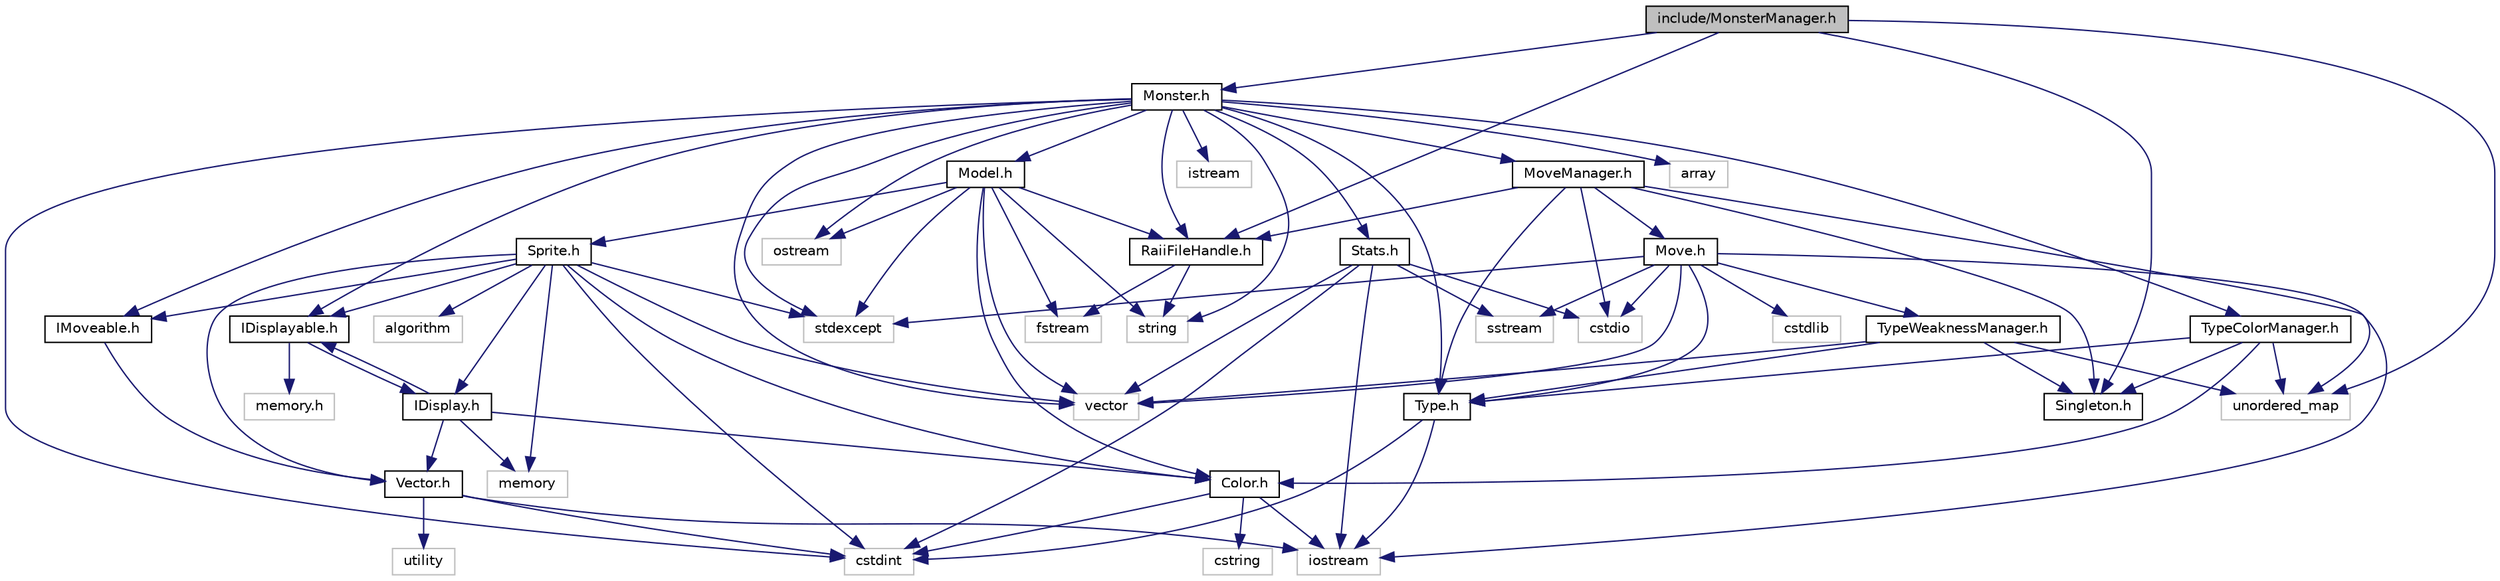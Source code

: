 digraph "include/MonsterManager.h"
{
  edge [fontname="Helvetica",fontsize="10",labelfontname="Helvetica",labelfontsize="10"];
  node [fontname="Helvetica",fontsize="10",shape=record];
  Node0 [label="include/MonsterManager.h",height=0.2,width=0.4,color="black", fillcolor="grey75", style="filled", fontcolor="black"];
  Node0 -> Node1 [color="midnightblue",fontsize="10",style="solid"];
  Node1 [label="unordered_map",height=0.2,width=0.4,color="grey75", fillcolor="white", style="filled"];
  Node0 -> Node2 [color="midnightblue",fontsize="10",style="solid"];
  Node2 [label="Monster.h",height=0.2,width=0.4,color="black", fillcolor="white", style="filled",URL="$Monster_8h.html"];
  Node2 -> Node3 [color="midnightblue",fontsize="10",style="solid"];
  Node3 [label="array",height=0.2,width=0.4,color="grey75", fillcolor="white", style="filled"];
  Node2 -> Node4 [color="midnightblue",fontsize="10",style="solid"];
  Node4 [label="cstdint",height=0.2,width=0.4,color="grey75", fillcolor="white", style="filled"];
  Node2 -> Node5 [color="midnightblue",fontsize="10",style="solid"];
  Node5 [label="istream",height=0.2,width=0.4,color="grey75", fillcolor="white", style="filled"];
  Node2 -> Node6 [color="midnightblue",fontsize="10",style="solid"];
  Node6 [label="string",height=0.2,width=0.4,color="grey75", fillcolor="white", style="filled"];
  Node2 -> Node7 [color="midnightblue",fontsize="10",style="solid"];
  Node7 [label="stdexcept",height=0.2,width=0.4,color="grey75", fillcolor="white", style="filled"];
  Node2 -> Node8 [color="midnightblue",fontsize="10",style="solid"];
  Node8 [label="ostream",height=0.2,width=0.4,color="grey75", fillcolor="white", style="filled"];
  Node2 -> Node9 [color="midnightblue",fontsize="10",style="solid"];
  Node9 [label="vector",height=0.2,width=0.4,color="grey75", fillcolor="white", style="filled"];
  Node2 -> Node10 [color="midnightblue",fontsize="10",style="solid"];
  Node10 [label="IDisplayable.h",height=0.2,width=0.4,color="black", fillcolor="white", style="filled",URL="$IDisplayable_8h.html"];
  Node10 -> Node11 [color="midnightblue",fontsize="10",style="solid"];
  Node11 [label="memory.h",height=0.2,width=0.4,color="grey75", fillcolor="white", style="filled"];
  Node10 -> Node12 [color="midnightblue",fontsize="10",style="solid"];
  Node12 [label="IDisplay.h",height=0.2,width=0.4,color="black", fillcolor="white", style="filled",URL="$IDisplay_8h.html"];
  Node12 -> Node13 [color="midnightblue",fontsize="10",style="solid"];
  Node13 [label="memory",height=0.2,width=0.4,color="grey75", fillcolor="white", style="filled"];
  Node12 -> Node10 [color="midnightblue",fontsize="10",style="solid"];
  Node12 -> Node14 [color="midnightblue",fontsize="10",style="solid"];
  Node14 [label="Color.h",height=0.2,width=0.4,color="black", fillcolor="white", style="filled",URL="$Color_8h_source.html"];
  Node14 -> Node15 [color="midnightblue",fontsize="10",style="solid"];
  Node15 [label="iostream",height=0.2,width=0.4,color="grey75", fillcolor="white", style="filled"];
  Node14 -> Node4 [color="midnightblue",fontsize="10",style="solid"];
  Node14 -> Node16 [color="midnightblue",fontsize="10",style="solid"];
  Node16 [label="cstring",height=0.2,width=0.4,color="grey75", fillcolor="white", style="filled"];
  Node12 -> Node17 [color="midnightblue",fontsize="10",style="solid"];
  Node17 [label="Vector.h",height=0.2,width=0.4,color="black", fillcolor="white", style="filled",URL="$Vector_8h.html"];
  Node17 -> Node15 [color="midnightblue",fontsize="10",style="solid"];
  Node17 -> Node4 [color="midnightblue",fontsize="10",style="solid"];
  Node17 -> Node18 [color="midnightblue",fontsize="10",style="solid"];
  Node18 [label="utility",height=0.2,width=0.4,color="grey75", fillcolor="white", style="filled"];
  Node2 -> Node19 [color="midnightblue",fontsize="10",style="solid"];
  Node19 [label="IMoveable.h",height=0.2,width=0.4,color="black", fillcolor="white", style="filled",URL="$IMoveable_8h.html"];
  Node19 -> Node17 [color="midnightblue",fontsize="10",style="solid"];
  Node2 -> Node20 [color="midnightblue",fontsize="10",style="solid"];
  Node20 [label="RaiiFileHandle.h",height=0.2,width=0.4,color="black", fillcolor="white", style="filled",URL="$RaiiFileHandle_8h.html"];
  Node20 -> Node6 [color="midnightblue",fontsize="10",style="solid"];
  Node20 -> Node21 [color="midnightblue",fontsize="10",style="solid"];
  Node21 [label="fstream",height=0.2,width=0.4,color="grey75", fillcolor="white", style="filled"];
  Node2 -> Node22 [color="midnightblue",fontsize="10",style="solid"];
  Node22 [label="MoveManager.h",height=0.2,width=0.4,color="black", fillcolor="white", style="filled",URL="$MoveManager_8h.html"];
  Node22 -> Node1 [color="midnightblue",fontsize="10",style="solid"];
  Node22 -> Node23 [color="midnightblue",fontsize="10",style="solid"];
  Node23 [label="cstdio",height=0.2,width=0.4,color="grey75", fillcolor="white", style="filled"];
  Node22 -> Node24 [color="midnightblue",fontsize="10",style="solid"];
  Node24 [label="Move.h",height=0.2,width=0.4,color="black", fillcolor="white", style="filled",URL="$Move_8h.html"];
  Node24 -> Node15 [color="midnightblue",fontsize="10",style="solid"];
  Node24 -> Node25 [color="midnightblue",fontsize="10",style="solid"];
  Node25 [label="cstdlib",height=0.2,width=0.4,color="grey75", fillcolor="white", style="filled"];
  Node24 -> Node23 [color="midnightblue",fontsize="10",style="solid"];
  Node24 -> Node26 [color="midnightblue",fontsize="10",style="solid"];
  Node26 [label="sstream",height=0.2,width=0.4,color="grey75", fillcolor="white", style="filled"];
  Node24 -> Node9 [color="midnightblue",fontsize="10",style="solid"];
  Node24 -> Node7 [color="midnightblue",fontsize="10",style="solid"];
  Node24 -> Node27 [color="midnightblue",fontsize="10",style="solid"];
  Node27 [label="Type.h",height=0.2,width=0.4,color="black", fillcolor="white", style="filled",URL="$Type_8h_source.html"];
  Node27 -> Node4 [color="midnightblue",fontsize="10",style="solid"];
  Node27 -> Node15 [color="midnightblue",fontsize="10",style="solid"];
  Node24 -> Node28 [color="midnightblue",fontsize="10",style="solid"];
  Node28 [label="TypeWeaknessManager.h",height=0.2,width=0.4,color="black", fillcolor="white", style="filled",URL="$TypeWeaknessManager_8h.html"];
  Node28 -> Node9 [color="midnightblue",fontsize="10",style="solid"];
  Node28 -> Node1 [color="midnightblue",fontsize="10",style="solid"];
  Node28 -> Node29 [color="midnightblue",fontsize="10",style="solid"];
  Node29 [label="Singleton.h",height=0.2,width=0.4,color="black", fillcolor="white", style="filled",URL="$Singleton_8h.html"];
  Node28 -> Node27 [color="midnightblue",fontsize="10",style="solid"];
  Node22 -> Node27 [color="midnightblue",fontsize="10",style="solid"];
  Node22 -> Node20 [color="midnightblue",fontsize="10",style="solid"];
  Node22 -> Node29 [color="midnightblue",fontsize="10",style="solid"];
  Node2 -> Node30 [color="midnightblue",fontsize="10",style="solid"];
  Node30 [label="Model.h",height=0.2,width=0.4,color="black", fillcolor="white", style="filled",URL="$Model_8h.html"];
  Node30 -> Node6 [color="midnightblue",fontsize="10",style="solid"];
  Node30 -> Node8 [color="midnightblue",fontsize="10",style="solid"];
  Node30 -> Node7 [color="midnightblue",fontsize="10",style="solid"];
  Node30 -> Node21 [color="midnightblue",fontsize="10",style="solid"];
  Node30 -> Node9 [color="midnightblue",fontsize="10",style="solid"];
  Node30 -> Node14 [color="midnightblue",fontsize="10",style="solid"];
  Node30 -> Node31 [color="midnightblue",fontsize="10",style="solid"];
  Node31 [label="Sprite.h",height=0.2,width=0.4,color="black", fillcolor="white", style="filled",URL="$Sprite_8h.html"];
  Node31 -> Node32 [color="midnightblue",fontsize="10",style="solid"];
  Node32 [label="algorithm",height=0.2,width=0.4,color="grey75", fillcolor="white", style="filled"];
  Node31 -> Node4 [color="midnightblue",fontsize="10",style="solid"];
  Node31 -> Node13 [color="midnightblue",fontsize="10",style="solid"];
  Node31 -> Node7 [color="midnightblue",fontsize="10",style="solid"];
  Node31 -> Node9 [color="midnightblue",fontsize="10",style="solid"];
  Node31 -> Node14 [color="midnightblue",fontsize="10",style="solid"];
  Node31 -> Node12 [color="midnightblue",fontsize="10",style="solid"];
  Node31 -> Node10 [color="midnightblue",fontsize="10",style="solid"];
  Node31 -> Node19 [color="midnightblue",fontsize="10",style="solid"];
  Node31 -> Node17 [color="midnightblue",fontsize="10",style="solid"];
  Node30 -> Node20 [color="midnightblue",fontsize="10",style="solid"];
  Node2 -> Node33 [color="midnightblue",fontsize="10",style="solid"];
  Node33 [label="Stats.h",height=0.2,width=0.4,color="black", fillcolor="white", style="filled",URL="$Stats_8h.html"];
  Node33 -> Node4 [color="midnightblue",fontsize="10",style="solid"];
  Node33 -> Node23 [color="midnightblue",fontsize="10",style="solid"];
  Node33 -> Node26 [color="midnightblue",fontsize="10",style="solid"];
  Node33 -> Node15 [color="midnightblue",fontsize="10",style="solid"];
  Node33 -> Node9 [color="midnightblue",fontsize="10",style="solid"];
  Node2 -> Node27 [color="midnightblue",fontsize="10",style="solid"];
  Node2 -> Node34 [color="midnightblue",fontsize="10",style="solid"];
  Node34 [label="TypeColorManager.h",height=0.2,width=0.4,color="black", fillcolor="white", style="filled",URL="$TypeColorManager_8h.html"];
  Node34 -> Node1 [color="midnightblue",fontsize="10",style="solid"];
  Node34 -> Node14 [color="midnightblue",fontsize="10",style="solid"];
  Node34 -> Node29 [color="midnightblue",fontsize="10",style="solid"];
  Node34 -> Node27 [color="midnightblue",fontsize="10",style="solid"];
  Node0 -> Node29 [color="midnightblue",fontsize="10",style="solid"];
  Node0 -> Node20 [color="midnightblue",fontsize="10",style="solid"];
}
